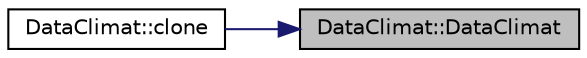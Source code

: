digraph "DataClimat::DataClimat"
{
 // LATEX_PDF_SIZE
  edge [fontname="Helvetica",fontsize="10",labelfontname="Helvetica",labelfontsize="10"];
  node [fontname="Helvetica",fontsize="10",shape=record];
  rankdir="RL";
  Node1 [label="DataClimat::DataClimat",height=0.2,width=0.4,color="black", fillcolor="grey75", style="filled", fontcolor="black",tooltip=" "];
  Node1 -> Node2 [dir="back",color="midnightblue",fontsize="10",style="solid",fontname="Helvetica"];
  Node2 [label="DataClimat::clone",height=0.2,width=0.4,color="black", fillcolor="white", style="filled",URL="$class_data_climat.html#a777caa85f8f80a654b75f229aaddffbd",tooltip=" "];
}
